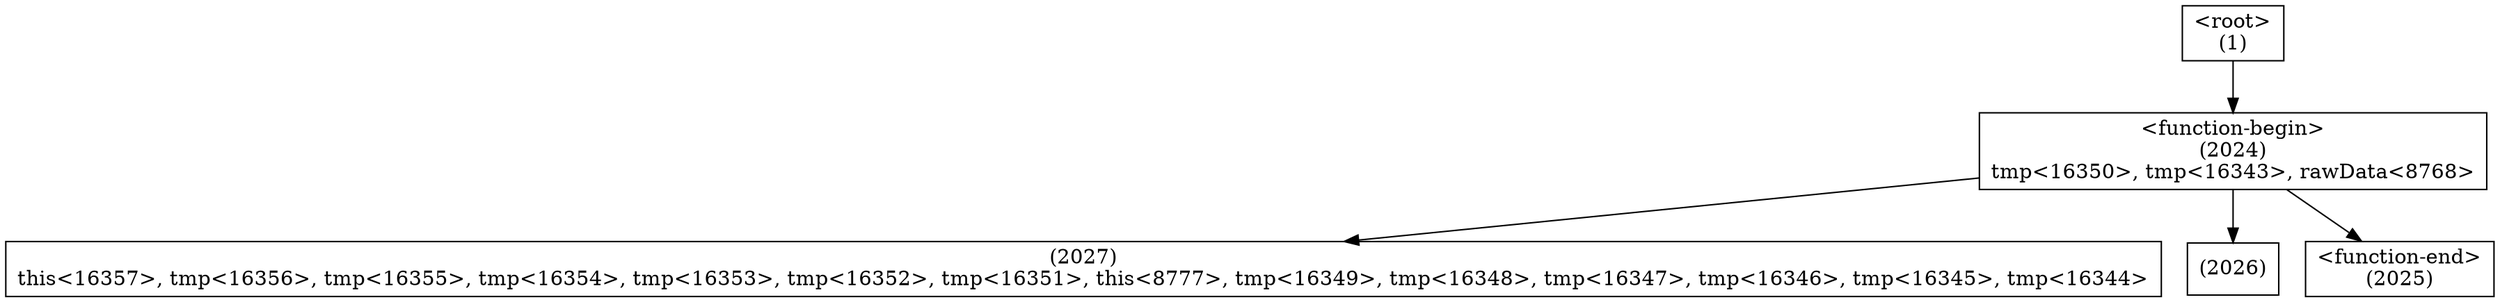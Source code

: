 digraph graphname {
n2027 [shape=box,label="(2027)\nthis<16357>, tmp<16356>, tmp<16355>, tmp<16354>, tmp<16353>, tmp<16352>, tmp<16351>, this<8777>, tmp<16349>, tmp<16348>, tmp<16347>, tmp<16346>, tmp<16345>, tmp<16344>"];
n2026 [shape=box,label="(2026)"];
n2025 [shape=box,label="<function-end>
(2025)"];
n2024 [shape=box,label="<function-begin>
(2024)\ntmp<16350>, tmp<16343>, rawData<8768>"];
n2024 -> n2026;
n2024 -> n2025;
n2024 -> n2027;
n1 [shape=box,label="<root>
(1)"];
n1 -> n2024;
}
